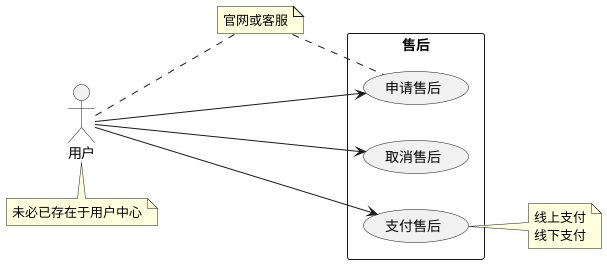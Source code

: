 待补充~

@startuml

left to right direction
actor 用户 as user
note bottom of user: 未必已存在于用户中心

rectangle 售后{
    user --> (申请售后)
    user --> (取消售后)
    user --> (支付售后)
}

note right of (支付售后)
线上支付
线下支付
end note

note "官网或客服" as applyNt
(user).. applyNt
applyNt ..(申请售后)

@enduml
